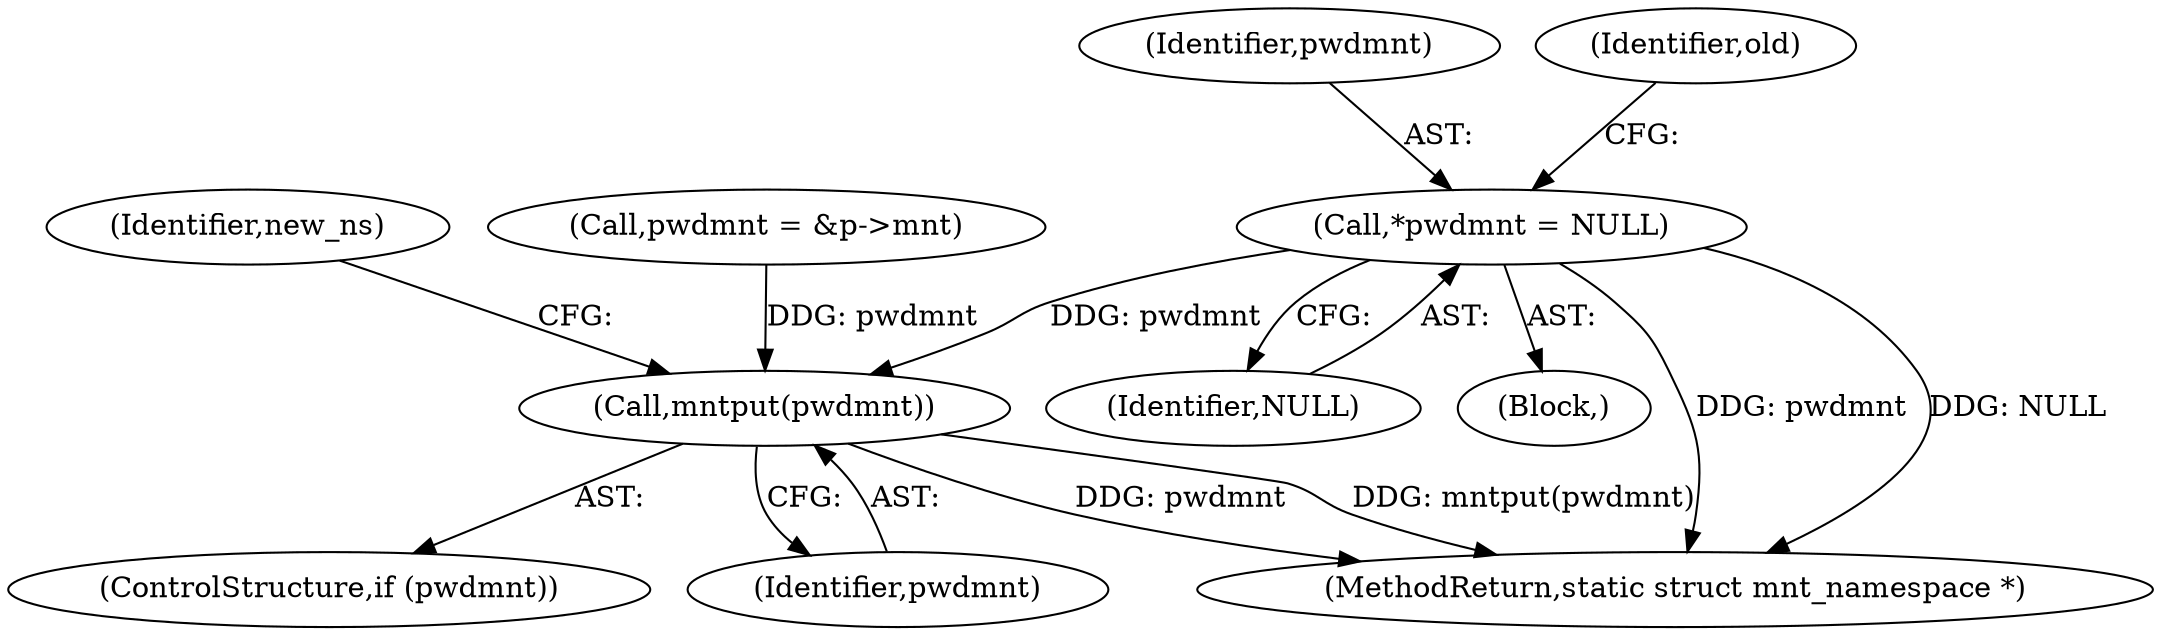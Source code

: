 digraph "0_linux_132c94e31b8bca8ea921f9f96a57d684fa4ae0a9_0@pointer" {
"1000113" [label="(Call,*pwdmnt = NULL)"];
"1000257" [label="(Call,mntput(pwdmnt))"];
"1000260" [label="(Identifier,new_ns)"];
"1000115" [label="(Identifier,NULL)"];
"1000114" [label="(Identifier,pwdmnt)"];
"1000237" [label="(Call,pwdmnt = &p->mnt)"];
"1000255" [label="(ControlStructure,if (pwdmnt))"];
"1000106" [label="(Block,)"];
"1000257" [label="(Call,mntput(pwdmnt))"];
"1000258" [label="(Identifier,pwdmnt)"];
"1000113" [label="(Call,*pwdmnt = NULL)"];
"1000261" [label="(MethodReturn,static struct mnt_namespace *)"];
"1000120" [label="(Identifier,old)"];
"1000113" -> "1000106"  [label="AST: "];
"1000113" -> "1000115"  [label="CFG: "];
"1000114" -> "1000113"  [label="AST: "];
"1000115" -> "1000113"  [label="AST: "];
"1000120" -> "1000113"  [label="CFG: "];
"1000113" -> "1000261"  [label="DDG: pwdmnt"];
"1000113" -> "1000261"  [label="DDG: NULL"];
"1000113" -> "1000257"  [label="DDG: pwdmnt"];
"1000257" -> "1000255"  [label="AST: "];
"1000257" -> "1000258"  [label="CFG: "];
"1000258" -> "1000257"  [label="AST: "];
"1000260" -> "1000257"  [label="CFG: "];
"1000257" -> "1000261"  [label="DDG: pwdmnt"];
"1000257" -> "1000261"  [label="DDG: mntput(pwdmnt)"];
"1000237" -> "1000257"  [label="DDG: pwdmnt"];
}
